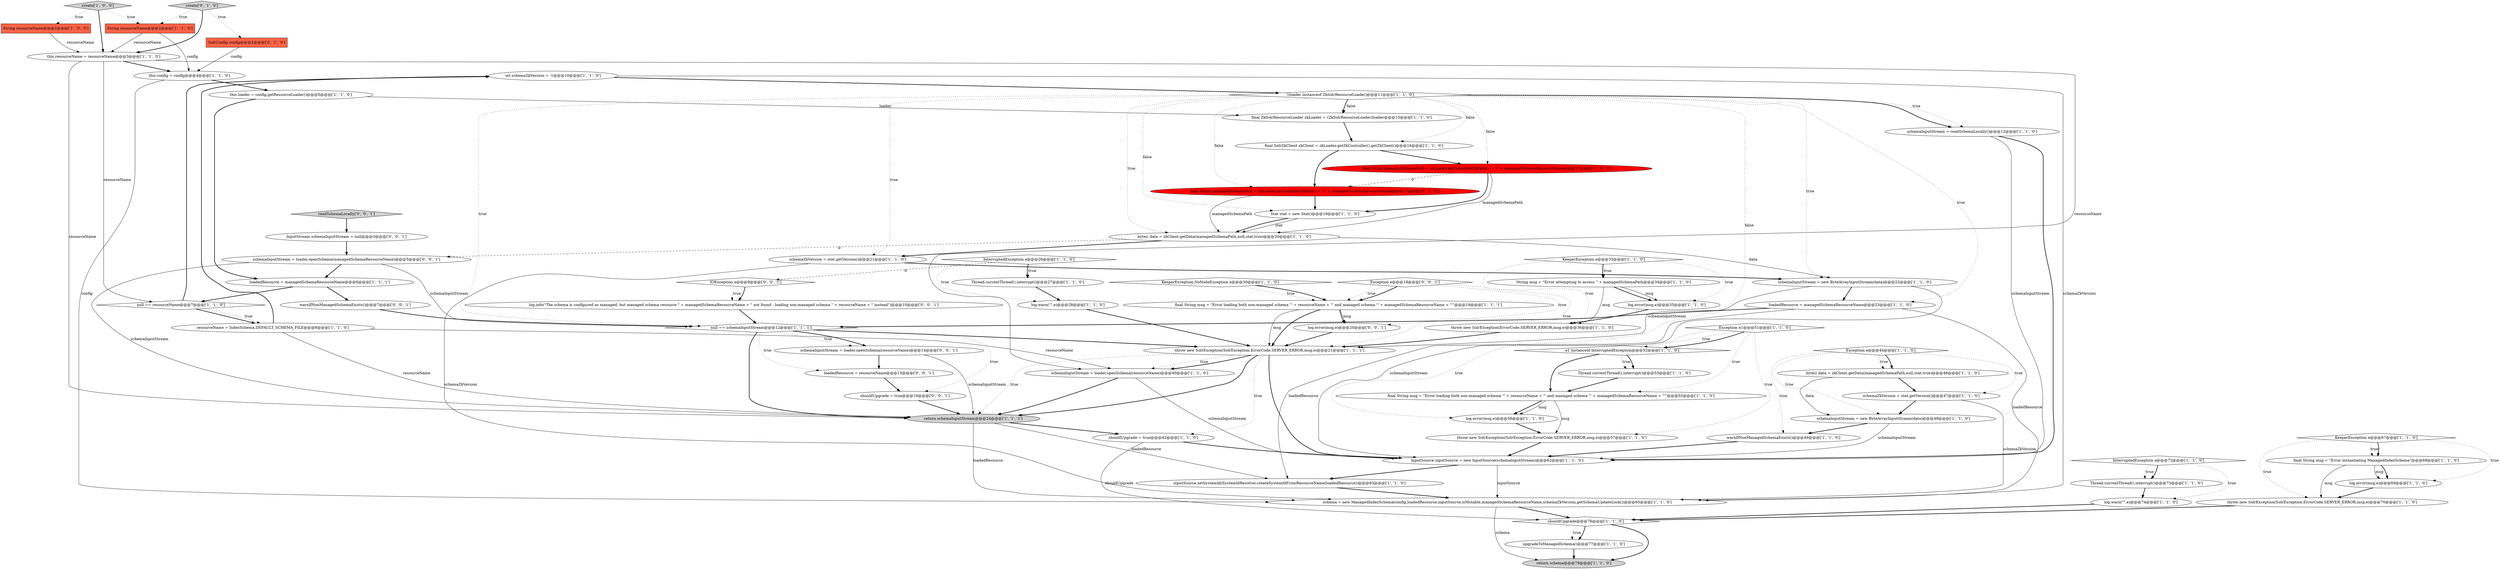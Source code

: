 digraph {
49 [style = filled, label = "int schemaZkVersion = -1@@@10@@@['1', '1', '0']", fillcolor = white, shape = ellipse image = "AAA0AAABBB1BBB"];
60 [style = filled, label = "create['0', '1', '0']", fillcolor = lightgray, shape = diamond image = "AAA0AAABBB2BBB"];
9 [style = filled, label = "upgradeToManagedSchema()@@@77@@@['1', '1', '0']", fillcolor = white, shape = ellipse image = "AAA0AAABBB1BBB"];
24 [style = filled, label = "inputSource.setSystemId(SystemIdResolver.createSystemIdFromResourceName(loadedResource))@@@63@@@['1', '1', '0']", fillcolor = white, shape = ellipse image = "AAA0AAABBB1BBB"];
41 [style = filled, label = "shouldUpgrade = true@@@42@@@['1', '1', '0']", fillcolor = white, shape = ellipse image = "AAA0AAABBB1BBB"];
65 [style = filled, label = "InputStream schemaInputStream = null@@@3@@@['0', '0', '1']", fillcolor = white, shape = ellipse image = "AAA0AAABBB3BBB"];
25 [style = filled, label = "Thread.currentThread().interrupt()@@@27@@@['1', '1', '0']", fillcolor = white, shape = ellipse image = "AAA0AAABBB1BBB"];
33 [style = filled, label = "byte(( data = zkClient.getData(managedSchemaPath,null,stat,true)@@@20@@@['1', '1', '0']", fillcolor = white, shape = ellipse image = "AAA0AAABBB1BBB"];
26 [style = filled, label = "String resourceName@@@2@@@['1', '0', '0']", fillcolor = tomato, shape = box image = "AAA0AAABBB1BBB"];
56 [style = filled, label = "create['1', '0', '0']", fillcolor = lightgray, shape = diamond image = "AAA0AAABBB1BBB"];
38 [style = filled, label = "null == schemaInputStream@@@12@@@['1', '1', '1']", fillcolor = white, shape = diamond image = "AAA0AAABBB1BBB"];
40 [style = filled, label = "log.warn(\"\",e)@@@74@@@['1', '1', '0']", fillcolor = white, shape = ellipse image = "AAA0AAABBB1BBB"];
13 [style = filled, label = "Thread.currentThread().interrupt()@@@53@@@['1', '1', '0']", fillcolor = white, shape = ellipse image = "AAA0AAABBB1BBB"];
58 [style = filled, label = "SolrConfig config@@@2@@@['0', '1', '0']", fillcolor = tomato, shape = box image = "AAA0AAABBB2BBB"];
53 [style = filled, label = "String msg = \"Error attempting to access \" + managedSchemaPath@@@34@@@['1', '1', '0']", fillcolor = white, shape = ellipse image = "AAA0AAABBB1BBB"];
12 [style = filled, label = "KeeperException.NoNodeException e@@@30@@@['1', '1', '0']", fillcolor = white, shape = diamond image = "AAA0AAABBB1BBB"];
1 [style = filled, label = "InputSource inputSource = new InputSource(schemaInputStream)@@@62@@@['1', '1', '0']", fillcolor = white, shape = ellipse image = "AAA0AAABBB1BBB"];
28 [style = filled, label = "schemaInputStream = loader.openSchema(resourceName)@@@40@@@['1', '1', '0']", fillcolor = white, shape = ellipse image = "AAA0AAABBB1BBB"];
20 [style = filled, label = "schemaInputStream = new ByteArrayInputStream(data)@@@48@@@['1', '1', '0']", fillcolor = white, shape = ellipse image = "AAA0AAABBB1BBB"];
5 [style = filled, label = "final String managedSchemaPath = zkLoader.getCollectionZkPath() + \"/\" + managedSchemaResourceName@@@17@@@['1', '0', '0']", fillcolor = red, shape = ellipse image = "AAA1AAABBB1BBB"];
43 [style = filled, label = "String resourceName@@@2@@@['1', '1', '0']", fillcolor = tomato, shape = box image = "AAA0AAABBB1BBB"];
4 [style = filled, label = "return schema@@@79@@@['1', '1', '0']", fillcolor = lightgray, shape = ellipse image = "AAA0AAABBB1BBB"];
50 [style = filled, label = "log.warn(\"\",e)@@@28@@@['1', '1', '0']", fillcolor = white, shape = ellipse image = "AAA0AAABBB1BBB"];
7 [style = filled, label = "final String msg = \"Error loading both non-managed schema '\" + resourceName + \"' and managed schema '\" + managedSchemaResourceName + \"'\"@@@55@@@['1', '1', '0']", fillcolor = white, shape = ellipse image = "AAA0AAABBB1BBB"];
17 [style = filled, label = "final String msg = \"Error loading both non-managed schema '\" + resourceName + \"' and managed schema '\" + managedSchemaResourceName + \"'\"@@@19@@@['1', '1', '1']", fillcolor = white, shape = ellipse image = "AAA0AAABBB1BBB"];
54 [style = filled, label = "schemaZkVersion = stat.getVersion()@@@47@@@['1', '1', '0']", fillcolor = white, shape = ellipse image = "AAA0AAABBB1BBB"];
71 [style = filled, label = "readSchemaLocally['0', '0', '1']", fillcolor = lightgray, shape = diamond image = "AAA0AAABBB3BBB"];
11 [style = filled, label = "schemaInputStream = new ByteArrayInputStream(data)@@@22@@@['1', '1', '0']", fillcolor = white, shape = ellipse image = "AAA0AAABBB1BBB"];
36 [style = filled, label = "final ZkSolrResourceLoader zkLoader = (ZkSolrResourceLoader)loader@@@15@@@['1', '1', '0']", fillcolor = white, shape = ellipse image = "AAA0AAABBB1BBB"];
32 [style = filled, label = "!(loader instanceof ZkSolrResourceLoader)@@@11@@@['1', '1', '0']", fillcolor = white, shape = diamond image = "AAA0AAABBB1BBB"];
0 [style = filled, label = "this.resourceName = resourceName@@@3@@@['1', '1', '0']", fillcolor = white, shape = ellipse image = "AAA0AAABBB1BBB"];
15 [style = filled, label = "warnIfNonManagedSchemaExists()@@@49@@@['1', '1', '0']", fillcolor = white, shape = ellipse image = "AAA0AAABBB1BBB"];
14 [style = filled, label = "byte(( data = zkClient.getData(managedSchemaPath,null,stat,true)@@@46@@@['1', '1', '0']", fillcolor = white, shape = ellipse image = "AAA0AAABBB1BBB"];
52 [style = filled, label = "Stat stat = new Stat()@@@18@@@['1', '1', '0']", fillcolor = white, shape = ellipse image = "AAA0AAABBB1BBB"];
63 [style = filled, label = "loadedResource = resourceName@@@15@@@['0', '0', '1']", fillcolor = white, shape = ellipse image = "AAA0AAABBB3BBB"];
39 [style = filled, label = "InterruptedException e@@@72@@@['1', '1', '0']", fillcolor = white, shape = diamond image = "AAA0AAABBB1BBB"];
61 [style = filled, label = "warnIfNonManagedSchemaExists()@@@7@@@['0', '0', '1']", fillcolor = white, shape = ellipse image = "AAA0AAABBB3BBB"];
10 [style = filled, label = "loadedResource = managedSchemaResourceName@@@23@@@['1', '1', '0']", fillcolor = white, shape = ellipse image = "AAA0AAABBB1BBB"];
64 [style = filled, label = "IOException e@@@9@@@['0', '0', '1']", fillcolor = white, shape = diamond image = "AAA0AAABBB3BBB"];
67 [style = filled, label = "schemaInputStream = loader.openSchema(managedSchemaResourceName)@@@5@@@['0', '0', '1']", fillcolor = white, shape = ellipse image = "AAA0AAABBB3BBB"];
18 [style = filled, label = "e1 instanceof InterruptedException@@@52@@@['1', '1', '0']", fillcolor = white, shape = diamond image = "AAA0AAABBB1BBB"];
16 [style = filled, label = "this.config = config@@@4@@@['1', '1', '0']", fillcolor = white, shape = ellipse image = "AAA0AAABBB1BBB"];
27 [style = filled, label = "log.error(msg,e)@@@69@@@['1', '1', '0']", fillcolor = white, shape = ellipse image = "AAA0AAABBB1BBB"];
42 [style = filled, label = "KeeperException e@@@33@@@['1', '1', '0']", fillcolor = white, shape = diamond image = "AAA0AAABBB1BBB"];
48 [style = filled, label = "throw new SolrException(SolrException.ErrorCode.SERVER_ERROR,msg,e)@@@21@@@['1', '1', '1']", fillcolor = white, shape = ellipse image = "AAA0AAABBB1BBB"];
57 [style = filled, label = "null == resourceName@@@7@@@['1', '1', '0']", fillcolor = white, shape = diamond image = "AAA0AAABBB1BBB"];
62 [style = filled, label = "shouldUpgrade = true@@@16@@@['0', '0', '1']", fillcolor = white, shape = ellipse image = "AAA0AAABBB3BBB"];
8 [style = filled, label = "throw new SolrException(SolrException.ErrorCode.SERVER_ERROR,msg,e)@@@70@@@['1', '1', '0']", fillcolor = white, shape = ellipse image = "AAA0AAABBB1BBB"];
19 [style = filled, label = "shouldUpgrade@@@76@@@['1', '1', '0']", fillcolor = white, shape = diamond image = "AAA0AAABBB1BBB"];
68 [style = filled, label = "schemaInputStream = loader.openSchema(resourceName)@@@14@@@['0', '0', '1']", fillcolor = white, shape = ellipse image = "AAA0AAABBB3BBB"];
31 [style = filled, label = "Thread.currentThread().interrupt()@@@73@@@['1', '1', '0']", fillcolor = white, shape = ellipse image = "AAA0AAABBB1BBB"];
29 [style = filled, label = "InterruptedException e@@@26@@@['1', '1', '0']", fillcolor = white, shape = diamond image = "AAA0AAABBB1BBB"];
6 [style = filled, label = "schemaInputStream = readSchemaLocally()@@@12@@@['1', '1', '0']", fillcolor = white, shape = ellipse image = "AAA0AAABBB1BBB"];
59 [style = filled, label = "final String managedSchemaPath = zkLoader.getConfigSetZkPath() + \"/\" + managedSchemaResourceName@@@17@@@['0', '1', '0']", fillcolor = red, shape = ellipse image = "AAA1AAABBB2BBB"];
66 [style = filled, label = "Exception e@@@18@@@['0', '0', '1']", fillcolor = white, shape = diamond image = "AAA0AAABBB3BBB"];
69 [style = filled, label = "log.info(\"The schema is configured as managed, but managed schema resource \" + managedSchemaResourceName + \" not found - loading non-managed schema \" + resourceName + \" instead\")@@@10@@@['0', '0', '1']", fillcolor = white, shape = ellipse image = "AAA0AAABBB3BBB"];
35 [style = filled, label = "schema = new ManagedIndexSchema(config,loadedResource,inputSource,isMutable,managedSchemaResourceName,schemaZkVersion,getSchemaUpdateLock())@@@65@@@['1', '1', '0']", fillcolor = white, shape = ellipse image = "AAA0AAABBB1BBB"];
45 [style = filled, label = "throw new SolrException(SolrException.ErrorCode.SERVER_ERROR,msg,e)@@@57@@@['1', '1', '0']", fillcolor = white, shape = ellipse image = "AAA0AAABBB1BBB"];
51 [style = filled, label = "log.error(msg,e)@@@56@@@['1', '1', '0']", fillcolor = white, shape = ellipse image = "AAA0AAABBB1BBB"];
22 [style = filled, label = "log.error(msg,e)@@@35@@@['1', '1', '0']", fillcolor = white, shape = ellipse image = "AAA0AAABBB1BBB"];
23 [style = filled, label = "this.loader = config.getResourceLoader()@@@5@@@['1', '1', '0']", fillcolor = white, shape = ellipse image = "AAA0AAABBB1BBB"];
3 [style = filled, label = "schemaZkVersion = stat.getVersion()@@@21@@@['1', '1', '0']", fillcolor = white, shape = ellipse image = "AAA0AAABBB1BBB"];
37 [style = filled, label = "final String msg = \"Error instantiating ManagedIndexSchema\"@@@68@@@['1', '1', '0']", fillcolor = white, shape = ellipse image = "AAA0AAABBB1BBB"];
44 [style = filled, label = "final SolrZkClient zkClient = zkLoader.getZkController().getZkClient()@@@16@@@['1', '1', '0']", fillcolor = white, shape = ellipse image = "AAA0AAABBB1BBB"];
21 [style = filled, label = "Exception e1@@@51@@@['1', '1', '0']", fillcolor = white, shape = diamond image = "AAA0AAABBB1BBB"];
55 [style = filled, label = "return schemaInputStream@@@24@@@['1', '1', '1']", fillcolor = lightgray, shape = ellipse image = "AAA0AAABBB1BBB"];
47 [style = filled, label = "throw new SolrException(ErrorCode.SERVER_ERROR,msg,e)@@@36@@@['1', '1', '0']", fillcolor = white, shape = ellipse image = "AAA0AAABBB1BBB"];
70 [style = filled, label = "log.error(msg,e)@@@20@@@['0', '0', '1']", fillcolor = white, shape = ellipse image = "AAA0AAABBB3BBB"];
2 [style = filled, label = "resourceName = IndexSchema.DEFAULT_SCHEMA_FILE@@@8@@@['1', '1', '0']", fillcolor = white, shape = ellipse image = "AAA0AAABBB1BBB"];
34 [style = filled, label = "loadedResource = managedSchemaResourceName@@@6@@@['1', '1', '1']", fillcolor = white, shape = ellipse image = "AAA0AAABBB1BBB"];
46 [style = filled, label = "Exception e@@@44@@@['1', '1', '0']", fillcolor = white, shape = diamond image = "AAA0AAABBB1BBB"];
30 [style = filled, label = "KeeperException e@@@67@@@['1', '1', '0']", fillcolor = white, shape = diamond image = "AAA0AAABBB1BBB"];
69->38 [style = bold, label=""];
34->61 [style = bold, label=""];
33->67 [style = dashed, label="0"];
65->67 [style = bold, label=""];
53->22 [style = solid, label="msg"];
42->47 [style = dotted, label="true"];
37->27 [style = bold, label=""];
21->18 [style = dotted, label="true"];
14->20 [style = solid, label="data"];
35->4 [style = solid, label="schema"];
53->47 [style = solid, label="msg"];
26->0 [style = solid, label="resourceName"];
32->11 [style = dotted, label="true"];
17->70 [style = bold, label=""];
0->57 [style = solid, label="resourceName"];
62->55 [style = bold, label=""];
56->43 [style = dotted, label="true"];
17->48 [style = solid, label="msg"];
32->6 [style = bold, label=""];
21->18 [style = bold, label=""];
60->58 [style = dotted, label="true"];
2->49 [style = bold, label=""];
19->9 [style = bold, label=""];
39->31 [style = bold, label=""];
23->36 [style = solid, label="loader"];
22->47 [style = bold, label=""];
21->7 [style = dotted, label="true"];
32->3 [style = dotted, label="true"];
60->43 [style = dotted, label="true"];
31->40 [style = bold, label=""];
42->22 [style = dotted, label="true"];
20->15 [style = bold, label=""];
48->1 [style = bold, label=""];
71->65 [style = bold, label=""];
66->70 [style = dotted, label="true"];
28->55 [style = bold, label=""];
38->55 [style = bold, label=""];
67->55 [style = solid, label="schemaInputStream"];
18->13 [style = dotted, label="true"];
41->19 [style = solid, label="shouldUpgrade"];
17->70 [style = solid, label="msg"];
60->0 [style = bold, label=""];
12->17 [style = dotted, label="true"];
0->28 [style = solid, label="resourceName"];
55->41 [style = bold, label=""];
33->3 [style = bold, label=""];
3->35 [style = solid, label="schemaZkVersion"];
47->48 [style = bold, label=""];
36->44 [style = bold, label=""];
48->55 [style = dotted, label="true"];
6->1 [style = solid, label="schemaInputStream"];
3->11 [style = bold, label=""];
48->28 [style = dotted, label="true"];
46->20 [style = dotted, label="true"];
11->48 [style = solid, label="schemaInputStream"];
38->68 [style = bold, label=""];
61->38 [style = bold, label=""];
49->32 [style = bold, label=""];
45->1 [style = bold, label=""];
7->51 [style = bold, label=""];
63->62 [style = bold, label=""];
0->55 [style = solid, label="resourceName"];
46->54 [style = dotted, label="true"];
52->33 [style = solid, label="stat"];
48->55 [style = bold, label=""];
29->50 [style = dotted, label="true"];
19->9 [style = dotted, label="true"];
20->1 [style = solid, label="schemaInputStream"];
5->52 [style = bold, label=""];
32->36 [style = bold, label=""];
46->14 [style = bold, label=""];
39->40 [style = dotted, label="true"];
5->59 [style = dashed, label="0"];
10->24 [style = solid, label="loadedResource"];
18->7 [style = bold, label=""];
10->35 [style = solid, label="loadedResource"];
48->28 [style = bold, label=""];
7->51 [style = solid, label="msg"];
2->55 [style = solid, label="resourceName"];
27->8 [style = bold, label=""];
57->2 [style = bold, label=""];
48->41 [style = dotted, label="true"];
34->57 [style = bold, label=""];
39->31 [style = dotted, label="true"];
38->62 [style = dotted, label="true"];
0->16 [style = bold, label=""];
66->17 [style = dotted, label="true"];
37->8 [style = solid, label="msg"];
32->6 [style = dotted, label="true"];
58->16 [style = solid, label="config"];
57->2 [style = dotted, label="true"];
52->33 [style = bold, label=""];
32->36 [style = dotted, label="false"];
68->63 [style = bold, label=""];
12->17 [style = bold, label=""];
5->33 [style = solid, label="managedSchemaPath"];
40->19 [style = bold, label=""];
49->35 [style = solid, label="schemaZkVersion"];
59->33 [style = solid, label="managedSchemaPath"];
16->23 [style = bold, label=""];
21->51 [style = dotted, label="true"];
50->48 [style = bold, label=""];
38->48 [style = bold, label=""];
56->26 [style = dotted, label="true"];
32->33 [style = dotted, label="true"];
42->53 [style = dotted, label="true"];
38->63 [style = dotted, label="true"];
33->11 [style = solid, label="data"];
6->1 [style = bold, label=""];
51->45 [style = bold, label=""];
54->35 [style = solid, label="schemaZkVersion"];
11->10 [style = bold, label=""];
55->35 [style = solid, label="loadedResource"];
32->38 [style = dotted, label="true"];
30->8 [style = dotted, label="true"];
30->37 [style = dotted, label="true"];
32->10 [style = dotted, label="true"];
32->5 [style = dotted, label="false"];
44->5 [style = bold, label=""];
7->45 [style = solid, label="msg"];
21->45 [style = dotted, label="true"];
1->35 [style = solid, label="inputSource"];
29->25 [style = dotted, label="true"];
10->38 [style = bold, label=""];
15->1 [style = bold, label=""];
38->68 [style = dotted, label="true"];
43->0 [style = solid, label="resourceName"];
46->14 [style = dotted, label="true"];
24->35 [style = bold, label=""];
2->28 [style = solid, label="resourceName"];
55->24 [style = solid, label="loadedResource"];
8->19 [style = bold, label=""];
64->69 [style = bold, label=""];
32->44 [style = dotted, label="false"];
9->4 [style = bold, label=""];
30->27 [style = dotted, label="true"];
35->19 [style = bold, label=""];
59->52 [style = bold, label=""];
29->25 [style = bold, label=""];
56->0 [style = bold, label=""];
54->20 [style = bold, label=""];
43->16 [style = solid, label="config"];
53->22 [style = bold, label=""];
41->1 [style = bold, label=""];
30->37 [style = bold, label=""];
66->48 [style = dotted, label="true"];
32->48 [style = dotted, label="false"];
70->48 [style = bold, label=""];
28->1 [style = solid, label="schemaInputStream"];
14->54 [style = bold, label=""];
67->38 [style = solid, label="schemaInputStream"];
66->17 [style = bold, label=""];
32->52 [style = dotted, label="false"];
13->7 [style = bold, label=""];
1->24 [style = bold, label=""];
64->69 [style = dotted, label="true"];
17->48 [style = bold, label=""];
18->13 [style = bold, label=""];
16->35 [style = solid, label="config"];
23->34 [style = bold, label=""];
32->59 [style = dotted, label="false"];
37->27 [style = solid, label="msg"];
57->49 [style = bold, label=""];
19->4 [style = bold, label=""];
11->1 [style = solid, label="schemaInputStream"];
25->50 [style = bold, label=""];
68->55 [style = solid, label="schemaInputStream"];
46->15 [style = dotted, label="true"];
29->64 [style = dashed, label="0"];
42->53 [style = bold, label=""];
67->34 [style = bold, label=""];
44->59 [style = bold, label=""];
}
